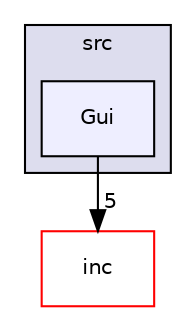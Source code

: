 digraph "Pong/src/Gui" {
  compound=true
  node [ fontsize="10", fontname="Helvetica"];
  edge [ labelfontsize="10", labelfontname="Helvetica"];
  subgraph clusterdir_1ee0e79420f6d97073dbb8864dae6f26 {
    graph [ bgcolor="#ddddee", pencolor="black", label="src" fontname="Helvetica", fontsize="10", URL="dir_1ee0e79420f6d97073dbb8864dae6f26.html"]
  dir_7978407464b8fd61a730ab40c22484c5 [shape=box, label="Gui", style="filled", fillcolor="#eeeeff", pencolor="black", URL="dir_7978407464b8fd61a730ab40c22484c5.html"];
  }
  dir_894d190a43b69c45fb3e5bbae10937f3 [shape=box label="inc" fillcolor="white" style="filled" color="red" URL="dir_894d190a43b69c45fb3e5bbae10937f3.html"];
  dir_7978407464b8fd61a730ab40c22484c5->dir_894d190a43b69c45fb3e5bbae10937f3 [headlabel="5", labeldistance=1.5 headhref="dir_000005_000001.html"];
}
